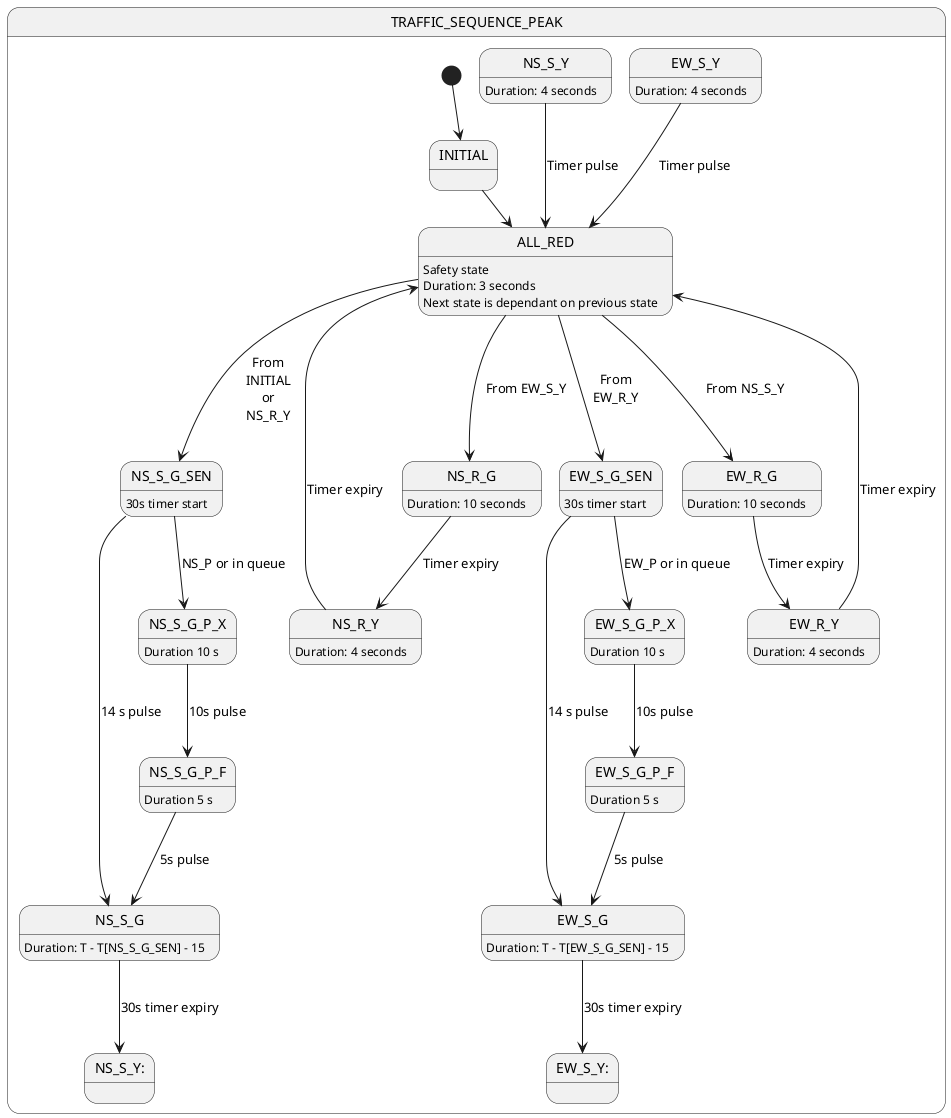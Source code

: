@startuml STATE_MACHINE_SEQUENCE_OFF_PEAK

' http://www.victoriawalks.org.au/Crossing_the_road/

state TRAFFIC_SEQUENCE_PEAK {

    [*]     --> INITIAL

    INITIAL --> ALL_RED



    ALL_RED ---> NS_R_G: From EW_S_Y
    NS_R_G  ---> NS_R_Y: Timer expiry
    NS_R_Y  ---> ALL_RED: Timer expiry


    ' Traffic state
    ALL_RED ---> NS_S_G_SEN: From\nINITIAL\nor\nNS_R_Y
    NS_S_G_SEN ---> NS_S_G: 14 s pulse
    NS_S_G ---> NS_S_Y::30s timer expiry 
    NS_S_Y ---> ALL_RED: Timer pulse

    ' NS ped states
    NS_S_G_SEN ---> NS_S_G_P_X: NS_P or in queue
    NS_S_G_P_X ---> NS_S_G_P_F: 10s pulse
    NS_S_G_P_F ---> NS_S_G: 5s pulse


    ' Traffic state
    ALL_RED ---> EW_S_G_SEN: From\nEW_R_Y
    EW_S_G_SEN ---> EW_S_G: 14 s pulse
    EW_S_G ---> EW_S_Y::30s timer expiry 
    EW_S_Y ---> ALL_RED: Timer pulse

    ' NS ped states
    EW_S_G_SEN ---> EW_S_G_P_X: EW_P or in queue
    EW_S_G_P_X ---> EW_S_G_P_F: 10s pulse
    EW_S_G_P_F ---> EW_S_G: 5s pulse

    ALL_RED ---> EW_R_G: From NS_S_Y
    EW_R_G  ---> EW_R_Y: Timer expiry
    EW_R_Y ---> ALL_RED: Timer expiry


}

ALL_RED: Safety state
ALL_RED: Duration: 3 seconds
ALL_RED: Next state is dependant on previous state

NS_S_G_SEN: 30s timer start
EW_S_G_SEN: 30s timer start

NS_S_G_P_X: Duration 10 s
EW_S_G_P_X: Duration 10 s

NS_S_G_P_F: Duration 5 s
EW_S_G_P_F: Duration 5 s

NS_S_G: Duration: T - T[NS_S_G_SEN] - 15
EW_S_G: Duration: T - T[EW_S_G_SEN] - 15

EW_R_G: Duration: 10 seconds
NS_R_G: Duration: 10 seconds

NS_S_Y: Duration: 4 seconds
EW_R_Y: Duration: 4 seconds
EW_S_Y: Duration: 4 seconds
NS_R_Y: Duration: 4 seconds

@enduml
